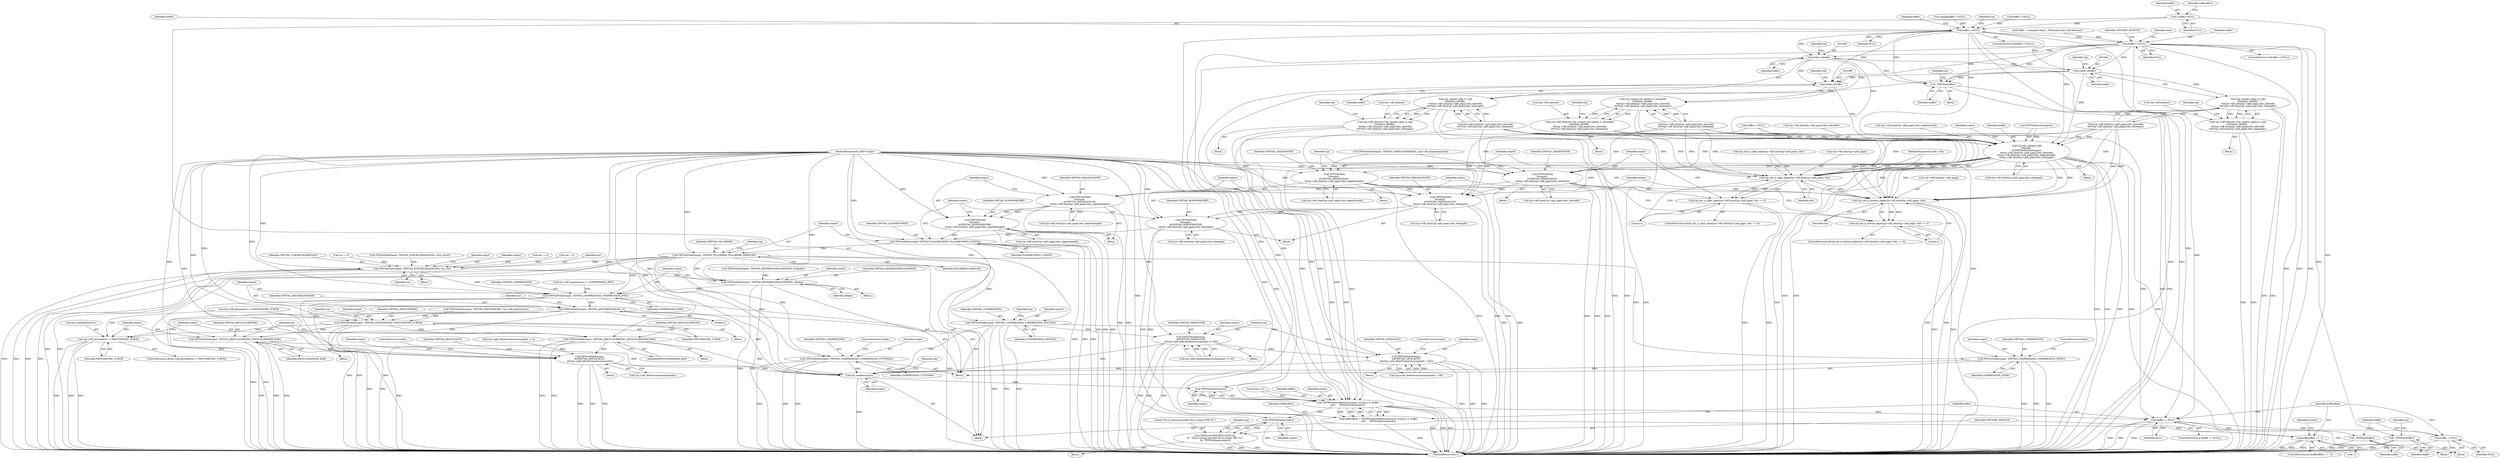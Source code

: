 digraph "0_libtiff_c7153361a4041260719b340f73f2f76@pointer" {
"1000123" [label="(Call,* buffer=NULL)"];
"1000927" [label="(Call,buffer==NULL)"];
"1000940" [label="(Call,buffer==NULL)"];
"1000987" [label="(Call,_TIFFfree(buffer))"];
"1001008" [label="(Call,(tdata_t)buffer)"];
"1001007" [label="(Call,t2p_sample_rgba_to_rgb(\n\t\t\t\t(tdata_t)buffer, \n\t\t\t\tt2p->tiff_tiles[t2p->pdf_page].tiles_tilewidth\n\t\t\t\t*t2p->tiff_tiles[t2p->pdf_page].tiles_tilelength))"];
"1001003" [label="(Call,t2p->tiff_datasize=t2p_sample_rgba_to_rgb(\n\t\t\t\t(tdata_t)buffer, \n\t\t\t\tt2p->tiff_tiles[t2p->pdf_page].tiles_tilewidth\n\t\t\t\t*t2p->tiff_tiles[t2p->pdf_page].tiles_tilelength))"];
"1001042" [label="(Call,(tdata_t)buffer)"];
"1001041" [label="(Call,t2p_sample_rgbaa_to_rgb(\n\t\t\t\t(tdata_t)buffer, \n\t\t\t\tt2p->tiff_tiles[t2p->pdf_page].tiles_tilewidth\n\t\t\t\t*t2p->tiff_tiles[t2p->pdf_page].tiles_tilelength))"];
"1001037" [label="(Call,t2p->tiff_datasize=t2p_sample_rgbaa_to_rgb(\n\t\t\t\t(tdata_t)buffer, \n\t\t\t\tt2p->tiff_tiles[t2p->pdf_page].tiles_tilewidth\n\t\t\t\t*t2p->tiff_tiles[t2p->pdf_page].tiles_tilelength))"];
"1001076" [label="(Call,_TIFFfree(buffer))"];
"1001097" [label="(Call,(tdata_t)buffer)"];
"1001096" [label="(Call,t2p_sample_lab_signed_to_unsigned(\n\t\t\t\t(tdata_t)buffer, \n\t\t\t\tt2p->tiff_tiles[t2p->pdf_page].tiles_tilewidth\n\t\t\t\t*t2p->tiff_tiles[t2p->pdf_page].tiles_tilelength))"];
"1001092" [label="(Call,t2p->tiff_datasize=t2p_sample_lab_signed_to_unsigned(\n\t\t\t\t(tdata_t)buffer, \n\t\t\t\tt2p->tiff_tiles[t2p->pdf_page].tiles_tilewidth\n\t\t\t\t*t2p->tiff_tiles[t2p->pdf_page].tiles_tilelength))"];
"1001132" [label="(Call,t2p_tile_collapse_left(\n\t\t\tbuffer, \n\t\t\tTIFFTileRowSize(input),\n\t\t\tt2p->tiff_tiles[t2p->pdf_page].tiles_tilewidth,\n\t\t\tt2p->tiff_tiles[t2p->pdf_page].tiles_edgetilewidth, \n\t\t\tt2p->tiff_tiles[t2p->pdf_page].tiles_tilelength))"];
"1001185" [label="(Call,t2p_tile_is_right_edge(t2p->tiff_tiles[t2p->pdf_page], tile))"];
"1001184" [label="(Call,t2p_tile_is_right_edge(t2p->tiff_tiles[t2p->pdf_page], tile) == 0)"];
"1001224" [label="(Call,t2p_tile_is_bottom_edge(t2p->tiff_tiles[t2p->pdf_page], tile))"];
"1001223" [label="(Call,t2p_tile_is_bottom_edge(t2p->tiff_tiles[t2p->pdf_page], tile) == 0)"];
"1001196" [label="(Call,TIFFSetField(\n\t\t\toutput, \n\t\t\tTIFFTAG_IMAGEWIDTH, \n\t\t\tt2p->tiff_tiles[t2p->pdf_page].tiles_tilewidth))"];
"1001235" [label="(Call,TIFFSetField(\n\t\t\toutput, \n\t\t\tTIFFTAG_IMAGELENGTH, \n\t\t\tt2p->tiff_tiles[t2p->pdf_page].tiles_tilelength))"];
"1001247" [label="(Call,TIFFSetField(\n\t\t\toutput, \n\t\t\tTIFFTAG_ROWSPERSTRIP, \n\t\t\tt2p->tiff_tiles[t2p->pdf_page].tiles_tilelength))"];
"1001285" [label="(Call,TIFFSetField(output, TIFFTAG_PLANARCONFIG, PLANARCONFIG_CONTIG))"];
"1001289" [label="(Call,TIFFSetField(output, TIFFTAG_FILLORDER, FILLORDER_MSB2LSB))"];
"1001299" [label="(Call,TIFFSetField(output, TIFFTAG_COMPRESSION, COMPRESSION_NONE))"];
"1001478" [label="(Call,t2p_enable(output))"];
"1001493" [label="(Call,TIFFStripSize(output))"];
"1001487" [label="(Call,TIFFWriteEncodedStrip(output, (tstrip_t) 0, buffer,\n\t\t\t\t\t     TIFFStripSize(output)))"];
"1001485" [label="(Call,bufferoffset = TIFFWriteEncodedStrip(output, (tstrip_t) 0, buffer,\n\t\t\t\t\t     TIFFStripSize(output)))"];
"1001506" [label="(Call,bufferoffset == -1)"];
"1001496" [label="(Call,buffer != NULL)"];
"1001500" [label="(Call,_TIFFfree(buffer))"];
"1001502" [label="(Call,buffer = NULL)"];
"1001514" [label="(Call,TIFFFileName(output))"];
"1001511" [label="(Call,TIFFError(TIFF2PDF_MODULE, \n\t\t\t  \"Error writing encoded tile to output PDF %s\", \n\t\t\t  TIFFFileName(output)))"];
"1001305" [label="(Call,TIFFSetField(output, TIFFTAG_COMPRESSION, COMPRESSION_CCITTFAX4))"];
"1001346" [label="(Call,TIFFSetField(output, TIFFTAG_YCBCRSUBSAMPLING, hor, ver))"];
"1001360" [label="(Call,TIFFSetField(output, TIFFTAG_REFERENCEBLACKWHITE, xfloatp))"];
"1001364" [label="(Call,TIFFSetField(output, TIFFTAG_COMPRESSION, COMPRESSION_JPEG))"];
"1001368" [label="(Call,TIFFSetField(output, TIFFTAG_JPEGTABLESMODE, 0))"];
"1001381" [label="(Call,TIFFSetField(output, TIFFTAG_PHOTOMETRIC, PHOTOMETRIC_YCBCR))"];
"1001386" [label="(Call,t2p->tiff_photometric != PHOTOMETRIC_YCBCR)"];
"1001392" [label="(Call,TIFFSetField(output, TIFFTAG_JPEGCOLORMODE, JPEGCOLORMODE_RGB))"];
"1001429" [label="(Call,TIFFSetField(output, \n\t\t\t\tTIFFTAG_JPEGQUALITY, \n\t\t\t\tt2p->pdf_defaultcompressionquality))"];
"1001398" [label="(Call,TIFFSetField(output, TIFFTAG_JPEGCOLORMODE, JPEGCOLORMODE_RAW))"];
"1001437" [label="(Call,TIFFSetField(output, TIFFTAG_COMPRESSION, COMPRESSION_DEFLATE))"];
"1001450" [label="(Call,TIFFSetField(output, \n\t\t\t\tTIFFTAG_PREDICTOR, \n\t\t\t\tt2p->pdf_defaultcompressionquality % 100))"];
"1001467" [label="(Call,TIFFSetField(output, \n\t\t\t\tTIFFTAG_ZIPQUALITY, \n\t\t\t\t(t2p->pdf_defaultcompressionquality / 100)))"];
"1001261" [label="(Call,TIFFSetField(\n\t\t\toutput, \n\t\t\tTIFFTAG_IMAGELENGTH, \n\t\t\tt2p->tiff_tiles[t2p->pdf_page].tiles_edgetilelength))"];
"1001273" [label="(Call,TIFFSetField(\n\t\t\toutput, \n\t\t\tTIFFTAG_ROWSPERSTRIP, \n\t\t\tt2p->tiff_tiles[t2p->pdf_page].tiles_edgetilelength))"];
"1001210" [label="(Call,TIFFSetField(\n\t\t\toutput, \n\t\t\tTIFFTAG_IMAGEWIDTH, \n\t\t\tt2p->tiff_tiles[t2p->pdf_page].tiles_edgetilewidth))"];
"1001042" [label="(Call,(tdata_t)buffer)"];
"1001431" [label="(Identifier,TIFFTAG_JPEGQUALITY)"];
"1001368" [label="(Call,TIFFSetField(output, TIFFTAG_JPEGTABLESMODE, 0))"];
"1001489" [label="(Call,(tstrip_t) 0)"];
"1001399" [label="(Identifier,output)"];
"1001438" [label="(Identifier,output)"];
"1001428" [label="(Block,)"];
"1000125" [label="(Identifier,NULL)"];
"1001236" [label="(Identifier,output)"];
"1001530" [label="(MethodReturn,tsize_t)"];
"1001470" [label="(Call,t2p->pdf_defaultcompressionquality / 100)"];
"1000988" [label="(Identifier,buffer)"];
"1001400" [label="(Identifier,TIFFTAG_JPEGCOLORMODE)"];
"1001011" [label="(Call,t2p->tiff_tiles[t2p->pdf_page].tiles_tilewidth\n\t\t\t\t*t2p->tiff_tiles[t2p->pdf_page].tiles_tilelength)"];
"1001225" [label="(Call,t2p->tiff_tiles[t2p->pdf_page])"];
"1001371" [label="(Literal,0)"];
"1001238" [label="(Call,t2p->tiff_tiles[t2p->pdf_page].tiles_tilelength)"];
"1001502" [label="(Call,buffer = NULL)"];
"1001308" [label="(Identifier,COMPRESSION_CCITTFAX4)"];
"1001124" [label="(Identifier,t2p)"];
"1001099" [label="(Identifier,buffer)"];
"1000712" [label="(Call,buffer==NULL)"];
"1001366" [label="(Identifier,TIFFTAG_COMPRESSION)"];
"1000927" [label="(Call,buffer==NULL)"];
"1001385" [label="(ControlStructure,if(t2p->tiff_photometric != PHOTOMETRIC_YCBCR))"];
"1001468" [label="(Identifier,output)"];
"1001452" [label="(Identifier,TIFFTAG_PREDICTOR)"];
"1001004" [label="(Call,t2p->tiff_datasize)"];
"1001398" [label="(Call,TIFFSetField(output, TIFFTAG_JPEGCOLORMODE, JPEGCOLORMODE_RAW))"];
"1000123" [label="(Call,* buffer=NULL)"];
"1001401" [label="(Identifier,JPEGCOLORMODE_RAW)"];
"1001070" [label="(Block,)"];
"1001289" [label="(Call,TIFFSetField(output, TIFFTAG_FILLORDER, FILLORDER_MSB2LSB))"];
"1001497" [label="(Identifier,buffer)"];
"1001076" [label="(Call,_TIFFfree(buffer))"];
"1001354" [label="(Identifier,input)"];
"1001286" [label="(Identifier,output)"];
"1001439" [label="(Identifier,TIFFTAG_COMPRESSION)"];
"1001260" [label="(Block,)"];
"1001233" [label="(Literal,0)"];
"1001437" [label="(Call,TIFFSetField(output, TIFFTAG_COMPRESSION, COMPRESSION_DEFLATE))"];
"1001194" [label="(Literal,0)"];
"1000980" [label="(Block,)"];
"1001347" [label="(Identifier,output)"];
"1000945" [label="(Identifier,TIFF2PDF_MODULE)"];
"1001177" [label="(Call,TIFFSetField(output, TIFFTAG_SAMPLESPERPIXEL, t2p->tiff_samplesperpixel))"];
"1001450" [label="(Call,TIFFSetField(output, \n\t\t\t\tTIFFTAG_PREDICTOR, \n\t\t\t\tt2p->pdf_defaultcompressionquality % 100))"];
"1000111" [label="(MethodParameterIn,TIFF* output)"];
"1001185" [label="(Call,t2p_tile_is_right_edge(t2p->tiff_tiles[t2p->pdf_page], tile))"];
"1001275" [label="(Identifier,TIFFTAG_ROWSPERSTRIP)"];
"1000939" [label="(ControlStructure,if(buffer==NULL))"];
"1001193" [label="(Identifier,tile)"];
"1001511" [label="(Call,TIFFError(TIFF2PDF_MODULE, \n\t\t\t  \"Error writing encoded tile to output PDF %s\", \n\t\t\t  TIFFFileName(output)))"];
"1001423" [label="(Call,t2p->pdf_defaultcompressionquality != 0)"];
"1001384" [label="(Identifier,PHOTOMETRIC_YCBCR)"];
"1001213" [label="(Call,t2p->tiff_tiles[t2p->pdf_page].tiles_edgetilewidth)"];
"1001008" [label="(Call,(tdata_t)buffer)"];
"1000831" [label="(Call,samplebuffer==NULL)"];
"1001479" [label="(Identifier,output)"];
"1000962" [label="(Identifier,read)"];
"1001492" [label="(Identifier,buffer)"];
"1001451" [label="(Identifier,output)"];
"1000113" [label="(Block,)"];
"1001274" [label="(Identifier,output)"];
"1001210" [label="(Call,TIFFSetField(\n\t\t\toutput, \n\t\t\tTIFFTAG_IMAGEWIDTH, \n\t\t\tt2p->tiff_tiles[t2p->pdf_page].tiles_edgetilewidth))"];
"1001432" [label="(Call,t2p->pdf_defaultcompressionquality)"];
"1001291" [label="(Identifier,TIFFTAG_FILLORDER)"];
"1001237" [label="(Identifier,TIFFTAG_IMAGELENGTH)"];
"1001312" [label="(Call,t2p->tiff_photometric==PHOTOMETRIC_YCBCR)"];
"1001440" [label="(Identifier,COMPRESSION_DEFLATE)"];
"1001234" [label="(Block,)"];
"1001010" [label="(Identifier,buffer)"];
"1001429" [label="(Call,TIFFSetField(output, \n\t\t\t\tTIFFTAG_JPEGQUALITY, \n\t\t\t\tt2p->pdf_defaultcompressionquality))"];
"1001339" [label="(Call,hor != 0)"];
"1001350" [label="(Identifier,ver)"];
"1001323" [label="(Call,ver = 0)"];
"1000940" [label="(Call,buffer==NULL)"];
"1001381" [label="(Call,TIFFSetField(output, TIFFTAG_PHOTOMETRIC, PHOTOMETRIC_YCBCR))"];
"1001394" [label="(Identifier,TIFFTAG_JPEGCOLORMODE)"];
"1001080" [label="(Identifier,t2p)"];
"1001515" [label="(Identifier,output)"];
"1001362" [label="(Identifier,TIFFTAG_REFERENCEBLACKWHITE)"];
"1001262" [label="(Identifier,output)"];
"1001495" [label="(ControlStructure,if (buffer != NULL))"];
"1001353" [label="(Call,TIFFGetField(input, TIFFTAG_REFERENCEBLACKWHITE, &xfloatp))"];
"1001002" [label="(Block,)"];
"1001303" [label="(ControlStructure,break;)"];
"1001485" [label="(Call,bufferoffset = TIFFWriteEncodedStrip(output, (tstrip_t) 0, buffer,\n\t\t\t\t\t     TIFFStripSize(output)))"];
"1001349" [label="(Identifier,hor)"];
"1001361" [label="(Identifier,output)"];
"1001299" [label="(Call,TIFFSetField(output, TIFFTAG_COMPRESSION, COMPRESSION_NONE))"];
"1001131" [label="(Block,)"];
"1001091" [label="(Block,)"];
"1001227" [label="(Identifier,t2p)"];
"1001469" [label="(Identifier,TIFFTAG_ZIPQUALITY)"];
"1001037" [label="(Call,t2p->tiff_datasize=t2p_sample_rgbaa_to_rgb(\n\t\t\t\t(tdata_t)buffer, \n\t\t\t\tt2p->tiff_tiles[t2p->pdf_page].tiles_tilewidth\n\t\t\t\t*t2p->tiff_tiles[t2p->pdf_page].tiles_tilelength))"];
"1001513" [label="(Literal,\"Error writing encoded tile to output PDF %s\")"];
"1001512" [label="(Identifier,TIFF2PDF_MODULE)"];
"1001195" [label="(Block,)"];
"1001365" [label="(Identifier,output)"];
"1001369" [label="(Identifier,output)"];
"1001504" [label="(Identifier,NULL)"];
"1000987" [label="(Call,_TIFFfree(buffer))"];
"1000999" [label="(Identifier,t2p)"];
"1001015" [label="(Identifier,t2p)"];
"1001096" [label="(Call,t2p_sample_lab_signed_to_unsigned(\n\t\t\t\t(tdata_t)buffer, \n\t\t\t\tt2p->tiff_tiles[t2p->pdf_page].tiles_tilewidth\n\t\t\t\t*t2p->tiff_tiles[t2p->pdf_page].tiles_tilelength))"];
"1001232" [label="(Identifier,tile)"];
"1001466" [label="(Block,)"];
"1001196" [label="(Call,TIFFSetField(\n\t\t\toutput, \n\t\t\tTIFFTAG_IMAGEWIDTH, \n\t\t\tt2p->tiff_tiles[t2p->pdf_page].tiles_tilewidth))"];
"1001388" [label="(Identifier,t2p)"];
"1001276" [label="(Call,t2p->tiff_tiles[t2p->pdf_page].tiles_edgetilelength)"];
"1001487" [label="(Call,TIFFWriteEncodedStrip(output, (tstrip_t) 0, buffer,\n\t\t\t\t\t     TIFFStripSize(output)))"];
"1001184" [label="(Call,t2p_tile_is_right_edge(t2p->tiff_tiles[t2p->pdf_page], tile) == 0)"];
"1001049" [label="(Identifier,t2p)"];
"1001505" [label="(ControlStructure,if (bufferoffset == -1))"];
"1001223" [label="(Call,t2p_tile_is_bottom_edge(t2p->tiff_tiles[t2p->pdf_page], tile) == 0)"];
"1001121" [label="(Call,t2p_tile_is_right_edge(t2p->tiff_tiles[t2p->pdf_page], tile))"];
"1001364" [label="(Call,TIFFSetField(output, TIFFTAG_COMPRESSION, COMPRESSION_JPEG))"];
"1001498" [label="(Identifier,NULL)"];
"1001044" [label="(Identifier,buffer)"];
"1001370" [label="(Identifier,TIFFTAG_JPEGTABLESMODE)"];
"1001405" [label="(Identifier,t2p)"];
"1000801" [label="(Call,buffer==NULL)"];
"1001348" [label="(Identifier,TIFFTAG_YCBCRSUBSAMPLING)"];
"1001382" [label="(Identifier,output)"];
"1001524" [label="(Identifier,written)"];
"1001007" [label="(Call,t2p_sample_rgba_to_rgb(\n\t\t\t\t(tdata_t)buffer, \n\t\t\t\tt2p->tiff_tiles[t2p->pdf_page].tiles_tilewidth\n\t\t\t\t*t2p->tiff_tiles[t2p->pdf_page].tiles_tilelength))"];
"1001235" [label="(Call,TIFFSetField(\n\t\t\toutput, \n\t\t\tTIFFTAG_IMAGELENGTH, \n\t\t\tt2p->tiff_tiles[t2p->pdf_page].tiles_tilelength))"];
"1001486" [label="(Identifier,bufferoffset)"];
"1001475" [label="(ControlStructure,break;)"];
"1000926" [label="(ControlStructure,if(buffer==NULL))"];
"1001145" [label="(Call,t2p->tiff_tiles[t2p->pdf_page].tiles_edgetilewidth)"];
"1001212" [label="(Identifier,TIFFTAG_IMAGEWIDTH)"];
"1000942" [label="(Identifier,NULL)"];
"1001305" [label="(Call,TIFFSetField(output, TIFFTAG_COMPRESSION, COMPRESSION_CCITTFAX4))"];
"1000928" [label="(Identifier,buffer)"];
"1001224" [label="(Call,t2p_tile_is_bottom_edge(t2p->tiff_tiles[t2p->pdf_page], tile))"];
"1001488" [label="(Identifier,output)"];
"1001342" [label="(Call,ver != 0)"];
"1001507" [label="(Identifier,bufferoffset)"];
"1001290" [label="(Identifier,output)"];
"1001345" [label="(Block,)"];
"1001397" [label="(Block,)"];
"1001300" [label="(Identifier,output)"];
"1001383" [label="(Identifier,TIFFTAG_PHOTOMETRIC)"];
"1000540" [label="(Call,t2p->tiff_compression == COMPRESSION_JPEG)"];
"1001093" [label="(Call,t2p->tiff_datasize)"];
"1001430" [label="(Identifier,output)"];
"1000929" [label="(Identifier,NULL)"];
"1001100" [label="(Call,t2p->tiff_tiles[t2p->pdf_page].tiles_tilewidth\n\t\t\t\t*t2p->tiff_tiles[t2p->pdf_page].tiles_tilelength)"];
"1001209" [label="(Block,)"];
"1001503" [label="(Identifier,buffer)"];
"1001467" [label="(Call,TIFFSetField(output, \n\t\t\t\tTIFFTAG_ZIPQUALITY, \n\t\t\t\t(t2p->pdf_defaultcompressionquality / 100)))"];
"1001104" [label="(Identifier,t2p)"];
"1001273" [label="(Call,TIFFSetField(\n\t\t\toutput, \n\t\t\tTIFFTAG_ROWSPERSTRIP, \n\t\t\tt2p->tiff_tiles[t2p->pdf_page].tiles_edgetilelength))"];
"1001380" [label="(Block,)"];
"1001264" [label="(Call,t2p->tiff_tiles[t2p->pdf_page].tiles_edgetilelength)"];
"1001186" [label="(Call,t2p->tiff_tiles[t2p->pdf_page])"];
"1001261" [label="(Call,TIFFSetField(\n\t\t\toutput, \n\t\t\tTIFFTAG_IMAGELENGTH, \n\t\t\tt2p->tiff_tiles[t2p->pdf_page].tiles_edgetilelength))"];
"1001482" [label="(Identifier,t2p)"];
"1001183" [label="(ControlStructure,if(t2p_tile_is_right_edge(t2p->tiff_tiles[t2p->pdf_page], tile) == 0))"];
"1000991" [label="(Identifier,t2p)"];
"1001077" [label="(Identifier,buffer)"];
"1001501" [label="(Identifier,buffer)"];
"1001165" [label="(Call,TIFFSetField(output, TIFFTAG_PHOTOMETRIC, t2p->tiff_photometric))"];
"1000124" [label="(Identifier,buffer)"];
"1001097" [label="(Call,(tdata_t)buffer)"];
"1001494" [label="(Identifier,output)"];
"1001393" [label="(Identifier,output)"];
"1001301" [label="(Identifier,TIFFTAG_COMPRESSION)"];
"1001499" [label="(Block,)"];
"1001197" [label="(Identifier,output)"];
"1001295" [label="(Identifier,t2p)"];
"1001367" [label="(Identifier,COMPRESSION_JPEG)"];
"1001395" [label="(Identifier,JPEGCOLORMODE_RGB)"];
"1001445" [label="(Identifier,t2p)"];
"1001449" [label="(Block,)"];
"1001067" [label="(Identifier,t2p)"];
"1001164" [label="(Identifier,output)"];
"1001003" [label="(Call,t2p->tiff_datasize=t2p_sample_rgba_to_rgb(\n\t\t\t\t(tdata_t)buffer, \n\t\t\t\tt2p->tiff_tiles[t2p->pdf_page].tiles_tilewidth\n\t\t\t\t*t2p->tiff_tiles[t2p->pdf_page].tiles_tilelength))"];
"1001036" [label="(Block,)"];
"1000932" [label="(Identifier,buffer)"];
"1001045" [label="(Call,t2p->tiff_tiles[t2p->pdf_page].tiles_tilewidth\n\t\t\t\t*t2p->tiff_tiles[t2p->pdf_page].tiles_tilelength)"];
"1001500" [label="(Call,_TIFFfree(buffer))"];
"1001510" [label="(Block,)"];
"1000112" [label="(MethodParameterIn,ttile_t tile)"];
"1001453" [label="(Call,t2p->pdf_defaultcompressionquality % 100)"];
"1001386" [label="(Call,t2p->tiff_photometric != PHOTOMETRIC_YCBCR)"];
"1001478" [label="(Call,t2p_enable(output))"];
"1001387" [label="(Call,t2p->tiff_photometric)"];
"1001435" [label="(ControlStructure,break;)"];
"1001302" [label="(Identifier,COMPRESSION_NONE)"];
"1001263" [label="(Identifier,TIFFTAG_IMAGELENGTH)"];
"1001392" [label="(Call,TIFFSetField(output, TIFFTAG_JPEGCOLORMODE, JPEGCOLORMODE_RGB))"];
"1001514" [label="(Call,TIFFFileName(output))"];
"1001508" [label="(Call,-1)"];
"1000941" [label="(Identifier,buffer)"];
"1001309" [label="(ControlStructure,break;)"];
"1000128" [label="(Identifier,bufferoffset)"];
"1001199" [label="(Call,t2p->tiff_tiles[t2p->pdf_page].tiles_tilewidth)"];
"1001360" [label="(Call,TIFFSetField(output, TIFFTAG_REFERENCEBLACKWHITE, xfloatp))"];
"1001506" [label="(Call,bufferoffset == -1)"];
"1001518" [label="(Identifier,t2p)"];
"1001133" [label="(Identifier,buffer)"];
"1001306" [label="(Identifier,output)"];
"1001496" [label="(Call,buffer != NULL)"];
"1001297" [label="(Block,)"];
"1001247" [label="(Call,TIFFSetField(\n\t\t\toutput, \n\t\t\tTIFFTAG_ROWSPERSTRIP, \n\t\t\tt2p->tiff_tiles[t2p->pdf_page].tiles_tilelength))"];
"1001307" [label="(Identifier,TIFFTAG_COMPRESSION)"];
"1001328" [label="(Call,TIFFGetField(input, TIFFTAG_YCBCRSUBSAMPLING, &hor, &ver))"];
"1001134" [label="(Call,TIFFTileRowSize(input))"];
"1001033" [label="(Identifier,t2p)"];
"1001346" [label="(Call,TIFFSetField(output, TIFFTAG_YCBCRSUBSAMPLING, hor, ver))"];
"1001391" [label="(Block,)"];
"1001462" [label="(Identifier,t2p)"];
"1001222" [label="(ControlStructure,if(t2p_tile_is_bottom_edge(t2p->tiff_tiles[t2p->pdf_page], tile) == 0))"];
"1001493" [label="(Call,TIFFStripSize(output))"];
"1001154" [label="(Call,t2p->tiff_tiles[t2p->pdf_page].tiles_tilelength)"];
"1001092" [label="(Call,t2p->tiff_datasize=t2p_sample_lab_signed_to_unsigned(\n\t\t\t\t(tdata_t)buffer, \n\t\t\t\tt2p->tiff_tiles[t2p->pdf_page].tiles_tilewidth\n\t\t\t\t*t2p->tiff_tiles[t2p->pdf_page].tiles_tilelength))"];
"1001198" [label="(Identifier,TIFFTAG_IMAGEWIDTH)"];
"1001285" [label="(Call,TIFFSetField(output, TIFFTAG_PLANARCONFIG, PLANARCONFIG_CONTIG))"];
"1001292" [label="(Identifier,FILLORDER_MSB2LSB)"];
"1001359" [label="(Block,)"];
"1001363" [label="(Identifier,xfloatp)"];
"1001288" [label="(Identifier,PLANARCONFIG_CONTIG)"];
"1001132" [label="(Call,t2p_tile_collapse_left(\n\t\t\tbuffer, \n\t\t\tTIFFTileRowSize(input),\n\t\t\tt2p->tiff_tiles[t2p->pdf_page].tiles_tilewidth,\n\t\t\tt2p->tiff_tiles[t2p->pdf_page].tiles_edgetilewidth, \n\t\t\tt2p->tiff_tiles[t2p->pdf_page].tiles_tilelength))"];
"1001250" [label="(Call,t2p->tiff_tiles[t2p->pdf_page].tiles_tilelength)"];
"1001038" [label="(Call,t2p->tiff_datasize)"];
"1001248" [label="(Identifier,output)"];
"1001211" [label="(Identifier,output)"];
"1001249" [label="(Identifier,TIFFTAG_ROWSPERSTRIP)"];
"1001375" [label="(Identifier,t2p)"];
"1001390" [label="(Identifier,PHOTOMETRIC_YCBCR)"];
"1001136" [label="(Call,t2p->tiff_tiles[t2p->pdf_page].tiles_tilewidth)"];
"1001287" [label="(Identifier,TIFFTAG_PLANARCONFIG)"];
"1000931" [label="(Call,buffer = (unsigned char*) _TIFFmalloc(t2p->tiff_datasize))"];
"1001041" [label="(Call,t2p_sample_rgbaa_to_rgb(\n\t\t\t\t(tdata_t)buffer, \n\t\t\t\tt2p->tiff_tiles[t2p->pdf_page].tiles_tilewidth\n\t\t\t\t*t2p->tiff_tiles[t2p->pdf_page].tiles_tilelength))"];
"1000123" -> "1000113"  [label="AST: "];
"1000123" -> "1000125"  [label="CFG: "];
"1000124" -> "1000123"  [label="AST: "];
"1000125" -> "1000123"  [label="AST: "];
"1000128" -> "1000123"  [label="CFG: "];
"1000123" -> "1001530"  [label="DDG: "];
"1000123" -> "1000927"  [label="DDG: "];
"1000927" -> "1000926"  [label="AST: "];
"1000927" -> "1000929"  [label="CFG: "];
"1000928" -> "1000927"  [label="AST: "];
"1000929" -> "1000927"  [label="AST: "];
"1000932" -> "1000927"  [label="CFG: "];
"1000999" -> "1000927"  [label="CFG: "];
"1000927" -> "1001530"  [label="DDG: "];
"1000927" -> "1001530"  [label="DDG: "];
"1000801" -> "1000927"  [label="DDG: "];
"1000831" -> "1000927"  [label="DDG: "];
"1000927" -> "1000940"  [label="DDG: "];
"1000927" -> "1001008"  [label="DDG: "];
"1000927" -> "1001042"  [label="DDG: "];
"1000927" -> "1001076"  [label="DDG: "];
"1000927" -> "1001097"  [label="DDG: "];
"1000927" -> "1001132"  [label="DDG: "];
"1000927" -> "1001487"  [label="DDG: "];
"1000927" -> "1001496"  [label="DDG: "];
"1000940" -> "1000939"  [label="AST: "];
"1000940" -> "1000942"  [label="CFG: "];
"1000941" -> "1000940"  [label="AST: "];
"1000942" -> "1000940"  [label="AST: "];
"1000945" -> "1000940"  [label="CFG: "];
"1000962" -> "1000940"  [label="CFG: "];
"1000940" -> "1001530"  [label="DDG: "];
"1000940" -> "1001530"  [label="DDG: "];
"1000940" -> "1001530"  [label="DDG: "];
"1000931" -> "1000940"  [label="DDG: "];
"1000940" -> "1000987"  [label="DDG: "];
"1000940" -> "1001008"  [label="DDG: "];
"1000940" -> "1001042"  [label="DDG: "];
"1000940" -> "1001076"  [label="DDG: "];
"1000940" -> "1001097"  [label="DDG: "];
"1000940" -> "1001132"  [label="DDG: "];
"1000940" -> "1001487"  [label="DDG: "];
"1000940" -> "1001496"  [label="DDG: "];
"1000987" -> "1000980"  [label="AST: "];
"1000987" -> "1000988"  [label="CFG: "];
"1000988" -> "1000987"  [label="AST: "];
"1000991" -> "1000987"  [label="CFG: "];
"1000987" -> "1001530"  [label="DDG: "];
"1000987" -> "1001530"  [label="DDG: "];
"1001008" -> "1001007"  [label="AST: "];
"1001008" -> "1001010"  [label="CFG: "];
"1001009" -> "1001008"  [label="AST: "];
"1001010" -> "1001008"  [label="AST: "];
"1001015" -> "1001008"  [label="CFG: "];
"1001008" -> "1001007"  [label="DDG: "];
"1001008" -> "1001042"  [label="DDG: "];
"1001008" -> "1001076"  [label="DDG: "];
"1001008" -> "1001097"  [label="DDG: "];
"1001008" -> "1001132"  [label="DDG: "];
"1001008" -> "1001487"  [label="DDG: "];
"1001007" -> "1001003"  [label="AST: "];
"1001007" -> "1001011"  [label="CFG: "];
"1001011" -> "1001007"  [label="AST: "];
"1001003" -> "1001007"  [label="CFG: "];
"1001007" -> "1001530"  [label="DDG: "];
"1001007" -> "1001530"  [label="DDG: "];
"1001007" -> "1001003"  [label="DDG: "];
"1001007" -> "1001003"  [label="DDG: "];
"1001011" -> "1001007"  [label="DDG: "];
"1001011" -> "1001007"  [label="DDG: "];
"1001003" -> "1001002"  [label="AST: "];
"1001004" -> "1001003"  [label="AST: "];
"1001033" -> "1001003"  [label="CFG: "];
"1001003" -> "1001530"  [label="DDG: "];
"1001003" -> "1001530"  [label="DDG: "];
"1001042" -> "1001041"  [label="AST: "];
"1001042" -> "1001044"  [label="CFG: "];
"1001043" -> "1001042"  [label="AST: "];
"1001044" -> "1001042"  [label="AST: "];
"1001049" -> "1001042"  [label="CFG: "];
"1001042" -> "1001041"  [label="DDG: "];
"1001042" -> "1001076"  [label="DDG: "];
"1001042" -> "1001097"  [label="DDG: "];
"1001042" -> "1001132"  [label="DDG: "];
"1001042" -> "1001487"  [label="DDG: "];
"1001041" -> "1001037"  [label="AST: "];
"1001041" -> "1001045"  [label="CFG: "];
"1001045" -> "1001041"  [label="AST: "];
"1001037" -> "1001041"  [label="CFG: "];
"1001041" -> "1001530"  [label="DDG: "];
"1001041" -> "1001530"  [label="DDG: "];
"1001041" -> "1001037"  [label="DDG: "];
"1001041" -> "1001037"  [label="DDG: "];
"1001045" -> "1001041"  [label="DDG: "];
"1001045" -> "1001041"  [label="DDG: "];
"1001037" -> "1001036"  [label="AST: "];
"1001038" -> "1001037"  [label="AST: "];
"1001067" -> "1001037"  [label="CFG: "];
"1001037" -> "1001530"  [label="DDG: "];
"1001037" -> "1001530"  [label="DDG: "];
"1001076" -> "1001070"  [label="AST: "];
"1001076" -> "1001077"  [label="CFG: "];
"1001077" -> "1001076"  [label="AST: "];
"1001080" -> "1001076"  [label="CFG: "];
"1001076" -> "1001530"  [label="DDG: "];
"1001076" -> "1001530"  [label="DDG: "];
"1001097" -> "1001096"  [label="AST: "];
"1001097" -> "1001099"  [label="CFG: "];
"1001098" -> "1001097"  [label="AST: "];
"1001099" -> "1001097"  [label="AST: "];
"1001104" -> "1001097"  [label="CFG: "];
"1001097" -> "1001096"  [label="DDG: "];
"1001097" -> "1001132"  [label="DDG: "];
"1001097" -> "1001487"  [label="DDG: "];
"1001096" -> "1001092"  [label="AST: "];
"1001096" -> "1001100"  [label="CFG: "];
"1001100" -> "1001096"  [label="AST: "];
"1001092" -> "1001096"  [label="CFG: "];
"1001096" -> "1001530"  [label="DDG: "];
"1001096" -> "1001530"  [label="DDG: "];
"1001096" -> "1001092"  [label="DDG: "];
"1001096" -> "1001092"  [label="DDG: "];
"1001100" -> "1001096"  [label="DDG: "];
"1001100" -> "1001096"  [label="DDG: "];
"1001092" -> "1001091"  [label="AST: "];
"1001093" -> "1001092"  [label="AST: "];
"1001124" -> "1001092"  [label="CFG: "];
"1001092" -> "1001530"  [label="DDG: "];
"1001092" -> "1001530"  [label="DDG: "];
"1001132" -> "1001131"  [label="AST: "];
"1001132" -> "1001154"  [label="CFG: "];
"1001133" -> "1001132"  [label="AST: "];
"1001134" -> "1001132"  [label="AST: "];
"1001136" -> "1001132"  [label="AST: "];
"1001145" -> "1001132"  [label="AST: "];
"1001154" -> "1001132"  [label="AST: "];
"1001164" -> "1001132"  [label="CFG: "];
"1001132" -> "1001530"  [label="DDG: "];
"1001132" -> "1001530"  [label="DDG: "];
"1001132" -> "1001530"  [label="DDG: "];
"1001132" -> "1001530"  [label="DDG: "];
"1001132" -> "1001530"  [label="DDG: "];
"1000712" -> "1001132"  [label="DDG: "];
"1001134" -> "1001132"  [label="DDG: "];
"1001011" -> "1001132"  [label="DDG: "];
"1001011" -> "1001132"  [label="DDG: "];
"1001100" -> "1001132"  [label="DDG: "];
"1001100" -> "1001132"  [label="DDG: "];
"1001045" -> "1001132"  [label="DDG: "];
"1001045" -> "1001132"  [label="DDG: "];
"1001132" -> "1001185"  [label="DDG: "];
"1001132" -> "1001185"  [label="DDG: "];
"1001132" -> "1001185"  [label="DDG: "];
"1001132" -> "1001196"  [label="DDG: "];
"1001132" -> "1001210"  [label="DDG: "];
"1001132" -> "1001224"  [label="DDG: "];
"1001132" -> "1001224"  [label="DDG: "];
"1001132" -> "1001224"  [label="DDG: "];
"1001132" -> "1001235"  [label="DDG: "];
"1001132" -> "1001487"  [label="DDG: "];
"1001185" -> "1001184"  [label="AST: "];
"1001185" -> "1001193"  [label="CFG: "];
"1001186" -> "1001185"  [label="AST: "];
"1001193" -> "1001185"  [label="AST: "];
"1001194" -> "1001185"  [label="CFG: "];
"1001185" -> "1001184"  [label="DDG: "];
"1001185" -> "1001184"  [label="DDG: "];
"1001011" -> "1001185"  [label="DDG: "];
"1001011" -> "1001185"  [label="DDG: "];
"1001045" -> "1001185"  [label="DDG: "];
"1001045" -> "1001185"  [label="DDG: "];
"1001100" -> "1001185"  [label="DDG: "];
"1001100" -> "1001185"  [label="DDG: "];
"1001121" -> "1001185"  [label="DDG: "];
"1001121" -> "1001185"  [label="DDG: "];
"1000112" -> "1001185"  [label="DDG: "];
"1001185" -> "1001224"  [label="DDG: "];
"1001185" -> "1001224"  [label="DDG: "];
"1001184" -> "1001183"  [label="AST: "];
"1001184" -> "1001194"  [label="CFG: "];
"1001194" -> "1001184"  [label="AST: "];
"1001197" -> "1001184"  [label="CFG: "];
"1001211" -> "1001184"  [label="CFG: "];
"1001184" -> "1001530"  [label="DDG: "];
"1001184" -> "1001530"  [label="DDG: "];
"1001224" -> "1001223"  [label="AST: "];
"1001224" -> "1001232"  [label="CFG: "];
"1001225" -> "1001224"  [label="AST: "];
"1001232" -> "1001224"  [label="AST: "];
"1001233" -> "1001224"  [label="CFG: "];
"1001224" -> "1001530"  [label="DDG: "];
"1001224" -> "1001530"  [label="DDG: "];
"1001224" -> "1001223"  [label="DDG: "];
"1001224" -> "1001223"  [label="DDG: "];
"1001045" -> "1001224"  [label="DDG: "];
"1001045" -> "1001224"  [label="DDG: "];
"1001011" -> "1001224"  [label="DDG: "];
"1001011" -> "1001224"  [label="DDG: "];
"1001100" -> "1001224"  [label="DDG: "];
"1001100" -> "1001224"  [label="DDG: "];
"1001210" -> "1001224"  [label="DDG: "];
"1001196" -> "1001224"  [label="DDG: "];
"1000112" -> "1001224"  [label="DDG: "];
"1001223" -> "1001222"  [label="AST: "];
"1001223" -> "1001233"  [label="CFG: "];
"1001233" -> "1001223"  [label="AST: "];
"1001236" -> "1001223"  [label="CFG: "];
"1001262" -> "1001223"  [label="CFG: "];
"1001223" -> "1001530"  [label="DDG: "];
"1001223" -> "1001530"  [label="DDG: "];
"1001196" -> "1001195"  [label="AST: "];
"1001196" -> "1001199"  [label="CFG: "];
"1001197" -> "1001196"  [label="AST: "];
"1001198" -> "1001196"  [label="AST: "];
"1001199" -> "1001196"  [label="AST: "];
"1001227" -> "1001196"  [label="CFG: "];
"1001196" -> "1001530"  [label="DDG: "];
"1001196" -> "1001530"  [label="DDG: "];
"1001196" -> "1001530"  [label="DDG: "];
"1001177" -> "1001196"  [label="DDG: "];
"1000111" -> "1001196"  [label="DDG: "];
"1001011" -> "1001196"  [label="DDG: "];
"1001100" -> "1001196"  [label="DDG: "];
"1001045" -> "1001196"  [label="DDG: "];
"1001196" -> "1001235"  [label="DDG: "];
"1001196" -> "1001261"  [label="DDG: "];
"1001235" -> "1001234"  [label="AST: "];
"1001235" -> "1001238"  [label="CFG: "];
"1001236" -> "1001235"  [label="AST: "];
"1001237" -> "1001235"  [label="AST: "];
"1001238" -> "1001235"  [label="AST: "];
"1001248" -> "1001235"  [label="CFG: "];
"1001235" -> "1001530"  [label="DDG: "];
"1001235" -> "1001530"  [label="DDG: "];
"1001210" -> "1001235"  [label="DDG: "];
"1000111" -> "1001235"  [label="DDG: "];
"1001045" -> "1001235"  [label="DDG: "];
"1001011" -> "1001235"  [label="DDG: "];
"1001100" -> "1001235"  [label="DDG: "];
"1001235" -> "1001247"  [label="DDG: "];
"1001235" -> "1001247"  [label="DDG: "];
"1001247" -> "1001234"  [label="AST: "];
"1001247" -> "1001250"  [label="CFG: "];
"1001248" -> "1001247"  [label="AST: "];
"1001249" -> "1001247"  [label="AST: "];
"1001250" -> "1001247"  [label="AST: "];
"1001286" -> "1001247"  [label="CFG: "];
"1001247" -> "1001530"  [label="DDG: "];
"1001247" -> "1001530"  [label="DDG: "];
"1001247" -> "1001530"  [label="DDG: "];
"1000111" -> "1001247"  [label="DDG: "];
"1001247" -> "1001285"  [label="DDG: "];
"1001285" -> "1000113"  [label="AST: "];
"1001285" -> "1001288"  [label="CFG: "];
"1001286" -> "1001285"  [label="AST: "];
"1001287" -> "1001285"  [label="AST: "];
"1001288" -> "1001285"  [label="AST: "];
"1001290" -> "1001285"  [label="CFG: "];
"1001285" -> "1001530"  [label="DDG: "];
"1001285" -> "1001530"  [label="DDG: "];
"1001285" -> "1001530"  [label="DDG: "];
"1001273" -> "1001285"  [label="DDG: "];
"1000111" -> "1001285"  [label="DDG: "];
"1001285" -> "1001289"  [label="DDG: "];
"1001289" -> "1000113"  [label="AST: "];
"1001289" -> "1001292"  [label="CFG: "];
"1001290" -> "1001289"  [label="AST: "];
"1001291" -> "1001289"  [label="AST: "];
"1001292" -> "1001289"  [label="AST: "];
"1001295" -> "1001289"  [label="CFG: "];
"1001289" -> "1001530"  [label="DDG: "];
"1001289" -> "1001530"  [label="DDG: "];
"1001289" -> "1001530"  [label="DDG: "];
"1000111" -> "1001289"  [label="DDG: "];
"1001289" -> "1001299"  [label="DDG: "];
"1001289" -> "1001305"  [label="DDG: "];
"1001289" -> "1001346"  [label="DDG: "];
"1001289" -> "1001360"  [label="DDG: "];
"1001289" -> "1001364"  [label="DDG: "];
"1001289" -> "1001437"  [label="DDG: "];
"1001289" -> "1001478"  [label="DDG: "];
"1001299" -> "1001297"  [label="AST: "];
"1001299" -> "1001302"  [label="CFG: "];
"1001300" -> "1001299"  [label="AST: "];
"1001301" -> "1001299"  [label="AST: "];
"1001302" -> "1001299"  [label="AST: "];
"1001303" -> "1001299"  [label="CFG: "];
"1001299" -> "1001530"  [label="DDG: "];
"1001299" -> "1001530"  [label="DDG: "];
"1001299" -> "1001530"  [label="DDG: "];
"1000111" -> "1001299"  [label="DDG: "];
"1001299" -> "1001478"  [label="DDG: "];
"1001478" -> "1000113"  [label="AST: "];
"1001478" -> "1001479"  [label="CFG: "];
"1001479" -> "1001478"  [label="AST: "];
"1001482" -> "1001478"  [label="CFG: "];
"1001478" -> "1001530"  [label="DDG: "];
"1001392" -> "1001478"  [label="DDG: "];
"1001450" -> "1001478"  [label="DDG: "];
"1001398" -> "1001478"  [label="DDG: "];
"1001429" -> "1001478"  [label="DDG: "];
"1001437" -> "1001478"  [label="DDG: "];
"1001467" -> "1001478"  [label="DDG: "];
"1001368" -> "1001478"  [label="DDG: "];
"1001305" -> "1001478"  [label="DDG: "];
"1000111" -> "1001478"  [label="DDG: "];
"1001478" -> "1001493"  [label="DDG: "];
"1001493" -> "1001487"  [label="AST: "];
"1001493" -> "1001494"  [label="CFG: "];
"1001494" -> "1001493"  [label="AST: "];
"1001487" -> "1001493"  [label="CFG: "];
"1001493" -> "1001487"  [label="DDG: "];
"1000111" -> "1001493"  [label="DDG: "];
"1001487" -> "1001485"  [label="AST: "];
"1001488" -> "1001487"  [label="AST: "];
"1001489" -> "1001487"  [label="AST: "];
"1001492" -> "1001487"  [label="AST: "];
"1001485" -> "1001487"  [label="CFG: "];
"1001487" -> "1001530"  [label="DDG: "];
"1001487" -> "1001530"  [label="DDG: "];
"1001487" -> "1001530"  [label="DDG: "];
"1001487" -> "1001485"  [label="DDG: "];
"1001487" -> "1001485"  [label="DDG: "];
"1001487" -> "1001485"  [label="DDG: "];
"1001487" -> "1001485"  [label="DDG: "];
"1000111" -> "1001487"  [label="DDG: "];
"1001489" -> "1001487"  [label="DDG: "];
"1000712" -> "1001487"  [label="DDG: "];
"1001487" -> "1001496"  [label="DDG: "];
"1001487" -> "1001514"  [label="DDG: "];
"1001485" -> "1000113"  [label="AST: "];
"1001486" -> "1001485"  [label="AST: "];
"1001497" -> "1001485"  [label="CFG: "];
"1001485" -> "1001530"  [label="DDG: "];
"1001485" -> "1001506"  [label="DDG: "];
"1001506" -> "1001505"  [label="AST: "];
"1001506" -> "1001508"  [label="CFG: "];
"1001507" -> "1001506"  [label="AST: "];
"1001508" -> "1001506"  [label="AST: "];
"1001512" -> "1001506"  [label="CFG: "];
"1001524" -> "1001506"  [label="CFG: "];
"1001506" -> "1001530"  [label="DDG: "];
"1001506" -> "1001530"  [label="DDG: "];
"1001506" -> "1001530"  [label="DDG: "];
"1001508" -> "1001506"  [label="DDG: "];
"1001496" -> "1001495"  [label="AST: "];
"1001496" -> "1001498"  [label="CFG: "];
"1001497" -> "1001496"  [label="AST: "];
"1001498" -> "1001496"  [label="AST: "];
"1001501" -> "1001496"  [label="CFG: "];
"1001507" -> "1001496"  [label="CFG: "];
"1001496" -> "1001530"  [label="DDG: "];
"1001496" -> "1001530"  [label="DDG: "];
"1001496" -> "1001530"  [label="DDG: "];
"1000712" -> "1001496"  [label="DDG: "];
"1001496" -> "1001500"  [label="DDG: "];
"1001496" -> "1001502"  [label="DDG: "];
"1001500" -> "1001499"  [label="AST: "];
"1001500" -> "1001501"  [label="CFG: "];
"1001501" -> "1001500"  [label="AST: "];
"1001503" -> "1001500"  [label="CFG: "];
"1001500" -> "1001530"  [label="DDG: "];
"1001502" -> "1001499"  [label="AST: "];
"1001502" -> "1001504"  [label="CFG: "];
"1001503" -> "1001502"  [label="AST: "];
"1001504" -> "1001502"  [label="AST: "];
"1001507" -> "1001502"  [label="CFG: "];
"1001502" -> "1001530"  [label="DDG: "];
"1001502" -> "1001530"  [label="DDG: "];
"1001514" -> "1001511"  [label="AST: "];
"1001514" -> "1001515"  [label="CFG: "];
"1001515" -> "1001514"  [label="AST: "];
"1001511" -> "1001514"  [label="CFG: "];
"1001514" -> "1001530"  [label="DDG: "];
"1001514" -> "1001511"  [label="DDG: "];
"1000111" -> "1001514"  [label="DDG: "];
"1001511" -> "1001510"  [label="AST: "];
"1001512" -> "1001511"  [label="AST: "];
"1001513" -> "1001511"  [label="AST: "];
"1001518" -> "1001511"  [label="CFG: "];
"1001511" -> "1001530"  [label="DDG: "];
"1001511" -> "1001530"  [label="DDG: "];
"1001511" -> "1001530"  [label="DDG: "];
"1001305" -> "1001297"  [label="AST: "];
"1001305" -> "1001308"  [label="CFG: "];
"1001306" -> "1001305"  [label="AST: "];
"1001307" -> "1001305"  [label="AST: "];
"1001308" -> "1001305"  [label="AST: "];
"1001309" -> "1001305"  [label="CFG: "];
"1001305" -> "1001530"  [label="DDG: "];
"1001305" -> "1001530"  [label="DDG: "];
"1001305" -> "1001530"  [label="DDG: "];
"1000111" -> "1001305"  [label="DDG: "];
"1001346" -> "1001345"  [label="AST: "];
"1001346" -> "1001350"  [label="CFG: "];
"1001347" -> "1001346"  [label="AST: "];
"1001348" -> "1001346"  [label="AST: "];
"1001349" -> "1001346"  [label="AST: "];
"1001350" -> "1001346"  [label="AST: "];
"1001354" -> "1001346"  [label="CFG: "];
"1001346" -> "1001530"  [label="DDG: "];
"1001346" -> "1001530"  [label="DDG: "];
"1001346" -> "1001530"  [label="DDG: "];
"1001346" -> "1001530"  [label="DDG: "];
"1000111" -> "1001346"  [label="DDG: "];
"1001328" -> "1001346"  [label="DDG: "];
"1001339" -> "1001346"  [label="DDG: "];
"1001342" -> "1001346"  [label="DDG: "];
"1001323" -> "1001346"  [label="DDG: "];
"1001346" -> "1001360"  [label="DDG: "];
"1001346" -> "1001364"  [label="DDG: "];
"1001360" -> "1001359"  [label="AST: "];
"1001360" -> "1001363"  [label="CFG: "];
"1001361" -> "1001360"  [label="AST: "];
"1001362" -> "1001360"  [label="AST: "];
"1001363" -> "1001360"  [label="AST: "];
"1001365" -> "1001360"  [label="CFG: "];
"1001360" -> "1001530"  [label="DDG: "];
"1001360" -> "1001530"  [label="DDG: "];
"1001360" -> "1001530"  [label="DDG: "];
"1000111" -> "1001360"  [label="DDG: "];
"1001353" -> "1001360"  [label="DDG: "];
"1001360" -> "1001364"  [label="DDG: "];
"1001364" -> "1001297"  [label="AST: "];
"1001364" -> "1001367"  [label="CFG: "];
"1001365" -> "1001364"  [label="AST: "];
"1001366" -> "1001364"  [label="AST: "];
"1001367" -> "1001364"  [label="AST: "];
"1001369" -> "1001364"  [label="CFG: "];
"1001364" -> "1001530"  [label="DDG: "];
"1001364" -> "1001530"  [label="DDG: "];
"1001364" -> "1001530"  [label="DDG: "];
"1000111" -> "1001364"  [label="DDG: "];
"1000540" -> "1001364"  [label="DDG: "];
"1001364" -> "1001368"  [label="DDG: "];
"1001368" -> "1001297"  [label="AST: "];
"1001368" -> "1001371"  [label="CFG: "];
"1001369" -> "1001368"  [label="AST: "];
"1001370" -> "1001368"  [label="AST: "];
"1001371" -> "1001368"  [label="AST: "];
"1001375" -> "1001368"  [label="CFG: "];
"1001368" -> "1001530"  [label="DDG: "];
"1001368" -> "1001530"  [label="DDG: "];
"1000111" -> "1001368"  [label="DDG: "];
"1001368" -> "1001381"  [label="DDG: "];
"1001368" -> "1001429"  [label="DDG: "];
"1001381" -> "1001380"  [label="AST: "];
"1001381" -> "1001384"  [label="CFG: "];
"1001382" -> "1001381"  [label="AST: "];
"1001383" -> "1001381"  [label="AST: "];
"1001384" -> "1001381"  [label="AST: "];
"1001388" -> "1001381"  [label="CFG: "];
"1001381" -> "1001530"  [label="DDG: "];
"1001381" -> "1001530"  [label="DDG: "];
"1000111" -> "1001381"  [label="DDG: "];
"1001165" -> "1001381"  [label="DDG: "];
"1001312" -> "1001381"  [label="DDG: "];
"1001381" -> "1001386"  [label="DDG: "];
"1001381" -> "1001392"  [label="DDG: "];
"1001381" -> "1001398"  [label="DDG: "];
"1001386" -> "1001385"  [label="AST: "];
"1001386" -> "1001390"  [label="CFG: "];
"1001387" -> "1001386"  [label="AST: "];
"1001390" -> "1001386"  [label="AST: "];
"1001393" -> "1001386"  [label="CFG: "];
"1001399" -> "1001386"  [label="CFG: "];
"1001386" -> "1001530"  [label="DDG: "];
"1001386" -> "1001530"  [label="DDG: "];
"1001386" -> "1001530"  [label="DDG: "];
"1001312" -> "1001386"  [label="DDG: "];
"1001392" -> "1001391"  [label="AST: "];
"1001392" -> "1001395"  [label="CFG: "];
"1001393" -> "1001392"  [label="AST: "];
"1001394" -> "1001392"  [label="AST: "];
"1001395" -> "1001392"  [label="AST: "];
"1001405" -> "1001392"  [label="CFG: "];
"1001392" -> "1001530"  [label="DDG: "];
"1001392" -> "1001530"  [label="DDG: "];
"1001392" -> "1001530"  [label="DDG: "];
"1000111" -> "1001392"  [label="DDG: "];
"1001392" -> "1001429"  [label="DDG: "];
"1001429" -> "1001428"  [label="AST: "];
"1001429" -> "1001432"  [label="CFG: "];
"1001430" -> "1001429"  [label="AST: "];
"1001431" -> "1001429"  [label="AST: "];
"1001432" -> "1001429"  [label="AST: "];
"1001435" -> "1001429"  [label="CFG: "];
"1001429" -> "1001530"  [label="DDG: "];
"1001429" -> "1001530"  [label="DDG: "];
"1001429" -> "1001530"  [label="DDG: "];
"1001398" -> "1001429"  [label="DDG: "];
"1000111" -> "1001429"  [label="DDG: "];
"1001423" -> "1001429"  [label="DDG: "];
"1001398" -> "1001397"  [label="AST: "];
"1001398" -> "1001401"  [label="CFG: "];
"1001399" -> "1001398"  [label="AST: "];
"1001400" -> "1001398"  [label="AST: "];
"1001401" -> "1001398"  [label="AST: "];
"1001405" -> "1001398"  [label="CFG: "];
"1001398" -> "1001530"  [label="DDG: "];
"1001398" -> "1001530"  [label="DDG: "];
"1001398" -> "1001530"  [label="DDG: "];
"1000111" -> "1001398"  [label="DDG: "];
"1001437" -> "1001297"  [label="AST: "];
"1001437" -> "1001440"  [label="CFG: "];
"1001438" -> "1001437"  [label="AST: "];
"1001439" -> "1001437"  [label="AST: "];
"1001440" -> "1001437"  [label="AST: "];
"1001445" -> "1001437"  [label="CFG: "];
"1001437" -> "1001530"  [label="DDG: "];
"1001437" -> "1001530"  [label="DDG: "];
"1001437" -> "1001530"  [label="DDG: "];
"1000111" -> "1001437"  [label="DDG: "];
"1001437" -> "1001450"  [label="DDG: "];
"1001437" -> "1001467"  [label="DDG: "];
"1001450" -> "1001449"  [label="AST: "];
"1001450" -> "1001453"  [label="CFG: "];
"1001451" -> "1001450"  [label="AST: "];
"1001452" -> "1001450"  [label="AST: "];
"1001453" -> "1001450"  [label="AST: "];
"1001462" -> "1001450"  [label="CFG: "];
"1001450" -> "1001530"  [label="DDG: "];
"1001450" -> "1001530"  [label="DDG: "];
"1001450" -> "1001530"  [label="DDG: "];
"1000111" -> "1001450"  [label="DDG: "];
"1001453" -> "1001450"  [label="DDG: "];
"1001453" -> "1001450"  [label="DDG: "];
"1001450" -> "1001467"  [label="DDG: "];
"1001467" -> "1001466"  [label="AST: "];
"1001467" -> "1001470"  [label="CFG: "];
"1001468" -> "1001467"  [label="AST: "];
"1001469" -> "1001467"  [label="AST: "];
"1001470" -> "1001467"  [label="AST: "];
"1001475" -> "1001467"  [label="CFG: "];
"1001467" -> "1001530"  [label="DDG: "];
"1001467" -> "1001530"  [label="DDG: "];
"1001467" -> "1001530"  [label="DDG: "];
"1000111" -> "1001467"  [label="DDG: "];
"1001470" -> "1001467"  [label="DDG: "];
"1001470" -> "1001467"  [label="DDG: "];
"1001261" -> "1001260"  [label="AST: "];
"1001261" -> "1001264"  [label="CFG: "];
"1001262" -> "1001261"  [label="AST: "];
"1001263" -> "1001261"  [label="AST: "];
"1001264" -> "1001261"  [label="AST: "];
"1001274" -> "1001261"  [label="CFG: "];
"1001261" -> "1001530"  [label="DDG: "];
"1001261" -> "1001530"  [label="DDG: "];
"1001210" -> "1001261"  [label="DDG: "];
"1000111" -> "1001261"  [label="DDG: "];
"1001261" -> "1001273"  [label="DDG: "];
"1001261" -> "1001273"  [label="DDG: "];
"1001273" -> "1001260"  [label="AST: "];
"1001273" -> "1001276"  [label="CFG: "];
"1001274" -> "1001273"  [label="AST: "];
"1001275" -> "1001273"  [label="AST: "];
"1001276" -> "1001273"  [label="AST: "];
"1001286" -> "1001273"  [label="CFG: "];
"1001273" -> "1001530"  [label="DDG: "];
"1001273" -> "1001530"  [label="DDG: "];
"1001273" -> "1001530"  [label="DDG: "];
"1000111" -> "1001273"  [label="DDG: "];
"1001210" -> "1001209"  [label="AST: "];
"1001210" -> "1001213"  [label="CFG: "];
"1001211" -> "1001210"  [label="AST: "];
"1001212" -> "1001210"  [label="AST: "];
"1001213" -> "1001210"  [label="AST: "];
"1001227" -> "1001210"  [label="CFG: "];
"1001210" -> "1001530"  [label="DDG: "];
"1001210" -> "1001530"  [label="DDG: "];
"1001210" -> "1001530"  [label="DDG: "];
"1001177" -> "1001210"  [label="DDG: "];
"1000111" -> "1001210"  [label="DDG: "];
}
